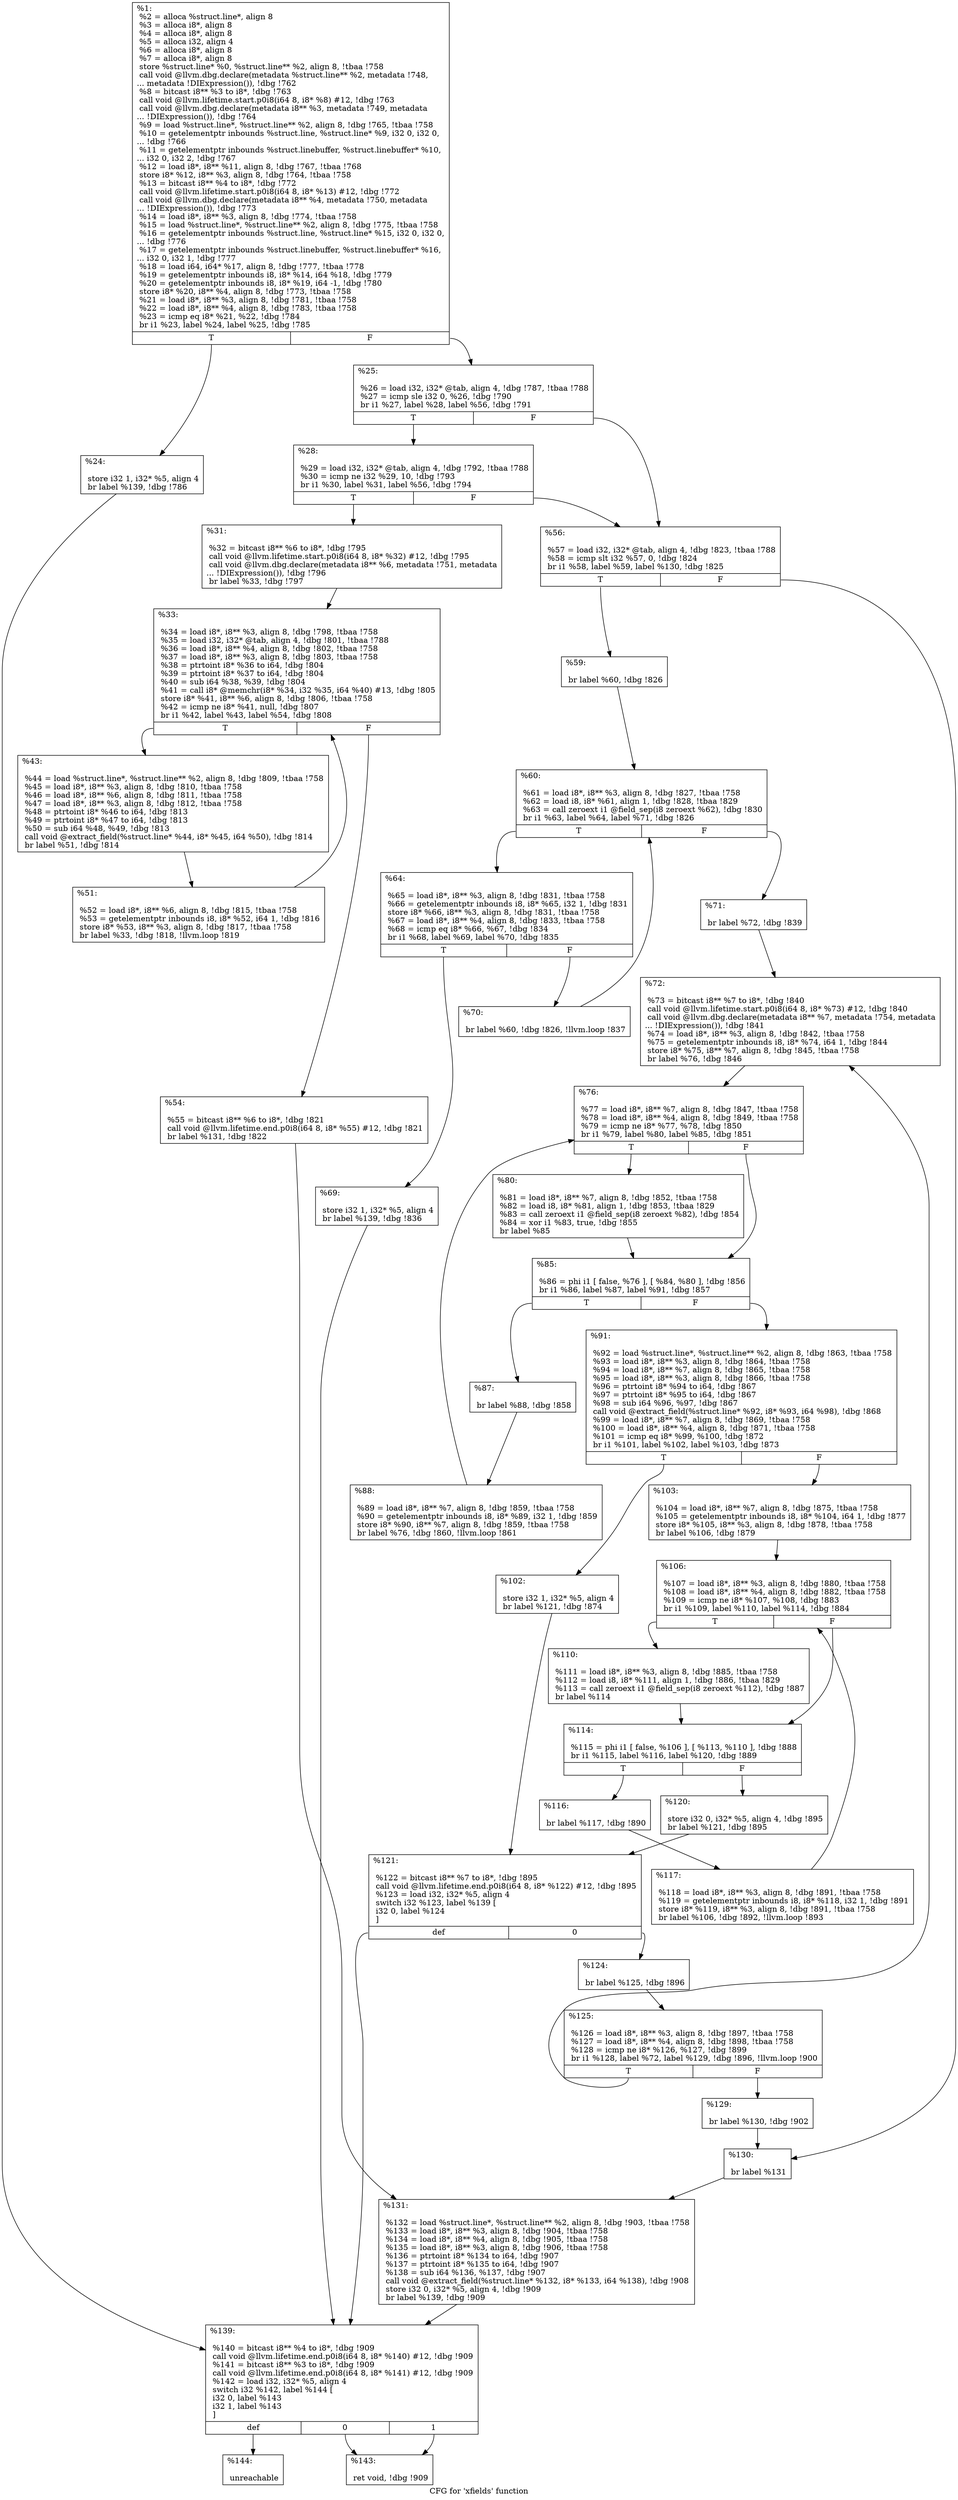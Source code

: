 digraph "CFG for 'xfields' function" {
	label="CFG for 'xfields' function";

	Node0xce4240 [shape=record,label="{%1:\l  %2 = alloca %struct.line*, align 8\l  %3 = alloca i8*, align 8\l  %4 = alloca i8*, align 8\l  %5 = alloca i32, align 4\l  %6 = alloca i8*, align 8\l  %7 = alloca i8*, align 8\l  store %struct.line* %0, %struct.line** %2, align 8, !tbaa !758\l  call void @llvm.dbg.declare(metadata %struct.line** %2, metadata !748,\l... metadata !DIExpression()), !dbg !762\l  %8 = bitcast i8** %3 to i8*, !dbg !763\l  call void @llvm.lifetime.start.p0i8(i64 8, i8* %8) #12, !dbg !763\l  call void @llvm.dbg.declare(metadata i8** %3, metadata !749, metadata\l... !DIExpression()), !dbg !764\l  %9 = load %struct.line*, %struct.line** %2, align 8, !dbg !765, !tbaa !758\l  %10 = getelementptr inbounds %struct.line, %struct.line* %9, i32 0, i32 0,\l... !dbg !766\l  %11 = getelementptr inbounds %struct.linebuffer, %struct.linebuffer* %10,\l... i32 0, i32 2, !dbg !767\l  %12 = load i8*, i8** %11, align 8, !dbg !767, !tbaa !768\l  store i8* %12, i8** %3, align 8, !dbg !764, !tbaa !758\l  %13 = bitcast i8** %4 to i8*, !dbg !772\l  call void @llvm.lifetime.start.p0i8(i64 8, i8* %13) #12, !dbg !772\l  call void @llvm.dbg.declare(metadata i8** %4, metadata !750, metadata\l... !DIExpression()), !dbg !773\l  %14 = load i8*, i8** %3, align 8, !dbg !774, !tbaa !758\l  %15 = load %struct.line*, %struct.line** %2, align 8, !dbg !775, !tbaa !758\l  %16 = getelementptr inbounds %struct.line, %struct.line* %15, i32 0, i32 0,\l... !dbg !776\l  %17 = getelementptr inbounds %struct.linebuffer, %struct.linebuffer* %16,\l... i32 0, i32 1, !dbg !777\l  %18 = load i64, i64* %17, align 8, !dbg !777, !tbaa !778\l  %19 = getelementptr inbounds i8, i8* %14, i64 %18, !dbg !779\l  %20 = getelementptr inbounds i8, i8* %19, i64 -1, !dbg !780\l  store i8* %20, i8** %4, align 8, !dbg !773, !tbaa !758\l  %21 = load i8*, i8** %3, align 8, !dbg !781, !tbaa !758\l  %22 = load i8*, i8** %4, align 8, !dbg !783, !tbaa !758\l  %23 = icmp eq i8* %21, %22, !dbg !784\l  br i1 %23, label %24, label %25, !dbg !785\l|{<s0>T|<s1>F}}"];
	Node0xce4240:s0 -> Node0xce51d0;
	Node0xce4240:s1 -> Node0xce5220;
	Node0xce51d0 [shape=record,label="{%24:\l\l  store i32 1, i32* %5, align 4\l  br label %139, !dbg !786\l}"];
	Node0xce51d0 -> Node0xce5d10;
	Node0xce5220 [shape=record,label="{%25:\l\l  %26 = load i32, i32* @tab, align 4, !dbg !787, !tbaa !788\l  %27 = icmp sle i32 0, %26, !dbg !790\l  br i1 %27, label %28, label %56, !dbg !791\l|{<s0>T|<s1>F}}"];
	Node0xce5220:s0 -> Node0xce5270;
	Node0xce5220:s1 -> Node0xce5450;
	Node0xce5270 [shape=record,label="{%28:\l\l  %29 = load i32, i32* @tab, align 4, !dbg !792, !tbaa !788\l  %30 = icmp ne i32 %29, 10, !dbg !793\l  br i1 %30, label %31, label %56, !dbg !794\l|{<s0>T|<s1>F}}"];
	Node0xce5270:s0 -> Node0xce52c0;
	Node0xce5270:s1 -> Node0xce5450;
	Node0xce52c0 [shape=record,label="{%31:\l\l  %32 = bitcast i8** %6 to i8*, !dbg !795\l  call void @llvm.lifetime.start.p0i8(i64 8, i8* %32) #12, !dbg !795\l  call void @llvm.dbg.declare(metadata i8** %6, metadata !751, metadata\l... !DIExpression()), !dbg !796\l  br label %33, !dbg !797\l}"];
	Node0xce52c0 -> Node0xce5310;
	Node0xce5310 [shape=record,label="{%33:\l\l  %34 = load i8*, i8** %3, align 8, !dbg !798, !tbaa !758\l  %35 = load i32, i32* @tab, align 4, !dbg !801, !tbaa !788\l  %36 = load i8*, i8** %4, align 8, !dbg !802, !tbaa !758\l  %37 = load i8*, i8** %3, align 8, !dbg !803, !tbaa !758\l  %38 = ptrtoint i8* %36 to i64, !dbg !804\l  %39 = ptrtoint i8* %37 to i64, !dbg !804\l  %40 = sub i64 %38, %39, !dbg !804\l  %41 = call i8* @memchr(i8* %34, i32 %35, i64 %40) #13, !dbg !805\l  store i8* %41, i8** %6, align 8, !dbg !806, !tbaa !758\l  %42 = icmp ne i8* %41, null, !dbg !807\l  br i1 %42, label %43, label %54, !dbg !808\l|{<s0>T|<s1>F}}"];
	Node0xce5310:s0 -> Node0xce5360;
	Node0xce5310:s1 -> Node0xce5400;
	Node0xce5360 [shape=record,label="{%43:\l\l  %44 = load %struct.line*, %struct.line** %2, align 8, !dbg !809, !tbaa !758\l  %45 = load i8*, i8** %3, align 8, !dbg !810, !tbaa !758\l  %46 = load i8*, i8** %6, align 8, !dbg !811, !tbaa !758\l  %47 = load i8*, i8** %3, align 8, !dbg !812, !tbaa !758\l  %48 = ptrtoint i8* %46 to i64, !dbg !813\l  %49 = ptrtoint i8* %47 to i64, !dbg !813\l  %50 = sub i64 %48, %49, !dbg !813\l  call void @extract_field(%struct.line* %44, i8* %45, i64 %50), !dbg !814\l  br label %51, !dbg !814\l}"];
	Node0xce5360 -> Node0xce53b0;
	Node0xce53b0 [shape=record,label="{%51:\l\l  %52 = load i8*, i8** %6, align 8, !dbg !815, !tbaa !758\l  %53 = getelementptr inbounds i8, i8* %52, i64 1, !dbg !816\l  store i8* %53, i8** %3, align 8, !dbg !817, !tbaa !758\l  br label %33, !dbg !818, !llvm.loop !819\l}"];
	Node0xce53b0 -> Node0xce5310;
	Node0xce5400 [shape=record,label="{%54:\l\l  %55 = bitcast i8** %6 to i8*, !dbg !821\l  call void @llvm.lifetime.end.p0i8(i64 8, i8* %55) #12, !dbg !821\l  br label %131, !dbg !822\l}"];
	Node0xce5400 -> Node0xce5cc0;
	Node0xce5450 [shape=record,label="{%56:\l\l  %57 = load i32, i32* @tab, align 4, !dbg !823, !tbaa !788\l  %58 = icmp slt i32 %57, 0, !dbg !824\l  br i1 %58, label %59, label %130, !dbg !825\l|{<s0>T|<s1>F}}"];
	Node0xce5450:s0 -> Node0xce54a0;
	Node0xce5450:s1 -> Node0xce5c70;
	Node0xce54a0 [shape=record,label="{%59:\l\l  br label %60, !dbg !826\l}"];
	Node0xce54a0 -> Node0xce54f0;
	Node0xce54f0 [shape=record,label="{%60:\l\l  %61 = load i8*, i8** %3, align 8, !dbg !827, !tbaa !758\l  %62 = load i8, i8* %61, align 1, !dbg !828, !tbaa !829\l  %63 = call zeroext i1 @field_sep(i8 zeroext %62), !dbg !830\l  br i1 %63, label %64, label %71, !dbg !826\l|{<s0>T|<s1>F}}"];
	Node0xce54f0:s0 -> Node0xce5540;
	Node0xce54f0:s1 -> Node0xce5630;
	Node0xce5540 [shape=record,label="{%64:\l\l  %65 = load i8*, i8** %3, align 8, !dbg !831, !tbaa !758\l  %66 = getelementptr inbounds i8, i8* %65, i32 1, !dbg !831\l  store i8* %66, i8** %3, align 8, !dbg !831, !tbaa !758\l  %67 = load i8*, i8** %4, align 8, !dbg !833, !tbaa !758\l  %68 = icmp eq i8* %66, %67, !dbg !834\l  br i1 %68, label %69, label %70, !dbg !835\l|{<s0>T|<s1>F}}"];
	Node0xce5540:s0 -> Node0xce5590;
	Node0xce5540:s1 -> Node0xce55e0;
	Node0xce5590 [shape=record,label="{%69:\l\l  store i32 1, i32* %5, align 4\l  br label %139, !dbg !836\l}"];
	Node0xce5590 -> Node0xce5d10;
	Node0xce55e0 [shape=record,label="{%70:\l\l  br label %60, !dbg !826, !llvm.loop !837\l}"];
	Node0xce55e0 -> Node0xce54f0;
	Node0xce5630 [shape=record,label="{%71:\l\l  br label %72, !dbg !839\l}"];
	Node0xce5630 -> Node0xce5680;
	Node0xce5680 [shape=record,label="{%72:\l\l  %73 = bitcast i8** %7 to i8*, !dbg !840\l  call void @llvm.lifetime.start.p0i8(i64 8, i8* %73) #12, !dbg !840\l  call void @llvm.dbg.declare(metadata i8** %7, metadata !754, metadata\l... !DIExpression()), !dbg !841\l  %74 = load i8*, i8** %3, align 8, !dbg !842, !tbaa !758\l  %75 = getelementptr inbounds i8, i8* %74, i64 1, !dbg !844\l  store i8* %75, i8** %7, align 8, !dbg !845, !tbaa !758\l  br label %76, !dbg !846\l}"];
	Node0xce5680 -> Node0xce56d0;
	Node0xce56d0 [shape=record,label="{%76:\l\l  %77 = load i8*, i8** %7, align 8, !dbg !847, !tbaa !758\l  %78 = load i8*, i8** %4, align 8, !dbg !849, !tbaa !758\l  %79 = icmp ne i8* %77, %78, !dbg !850\l  br i1 %79, label %80, label %85, !dbg !851\l|{<s0>T|<s1>F}}"];
	Node0xce56d0:s0 -> Node0xce5720;
	Node0xce56d0:s1 -> Node0xce5770;
	Node0xce5720 [shape=record,label="{%80:\l\l  %81 = load i8*, i8** %7, align 8, !dbg !852, !tbaa !758\l  %82 = load i8, i8* %81, align 1, !dbg !853, !tbaa !829\l  %83 = call zeroext i1 @field_sep(i8 zeroext %82), !dbg !854\l  %84 = xor i1 %83, true, !dbg !855\l  br label %85\l}"];
	Node0xce5720 -> Node0xce5770;
	Node0xce5770 [shape=record,label="{%85:\l\l  %86 = phi i1 [ false, %76 ], [ %84, %80 ], !dbg !856\l  br i1 %86, label %87, label %91, !dbg !857\l|{<s0>T|<s1>F}}"];
	Node0xce5770:s0 -> Node0xce57c0;
	Node0xce5770:s1 -> Node0xce5860;
	Node0xce57c0 [shape=record,label="{%87:\l\l  br label %88, !dbg !858\l}"];
	Node0xce57c0 -> Node0xce5810;
	Node0xce5810 [shape=record,label="{%88:\l\l  %89 = load i8*, i8** %7, align 8, !dbg !859, !tbaa !758\l  %90 = getelementptr inbounds i8, i8* %89, i32 1, !dbg !859\l  store i8* %90, i8** %7, align 8, !dbg !859, !tbaa !758\l  br label %76, !dbg !860, !llvm.loop !861\l}"];
	Node0xce5810 -> Node0xce56d0;
	Node0xce5860 [shape=record,label="{%91:\l\l  %92 = load %struct.line*, %struct.line** %2, align 8, !dbg !863, !tbaa !758\l  %93 = load i8*, i8** %3, align 8, !dbg !864, !tbaa !758\l  %94 = load i8*, i8** %7, align 8, !dbg !865, !tbaa !758\l  %95 = load i8*, i8** %3, align 8, !dbg !866, !tbaa !758\l  %96 = ptrtoint i8* %94 to i64, !dbg !867\l  %97 = ptrtoint i8* %95 to i64, !dbg !867\l  %98 = sub i64 %96, %97, !dbg !867\l  call void @extract_field(%struct.line* %92, i8* %93, i64 %98), !dbg !868\l  %99 = load i8*, i8** %7, align 8, !dbg !869, !tbaa !758\l  %100 = load i8*, i8** %4, align 8, !dbg !871, !tbaa !758\l  %101 = icmp eq i8* %99, %100, !dbg !872\l  br i1 %101, label %102, label %103, !dbg !873\l|{<s0>T|<s1>F}}"];
	Node0xce5860:s0 -> Node0xce58b0;
	Node0xce5860:s1 -> Node0xce5900;
	Node0xce58b0 [shape=record,label="{%102:\l\l  store i32 1, i32* %5, align 4\l  br label %121, !dbg !874\l}"];
	Node0xce58b0 -> Node0xce5b30;
	Node0xce5900 [shape=record,label="{%103:\l\l  %104 = load i8*, i8** %7, align 8, !dbg !875, !tbaa !758\l  %105 = getelementptr inbounds i8, i8* %104, i64 1, !dbg !877\l  store i8* %105, i8** %3, align 8, !dbg !878, !tbaa !758\l  br label %106, !dbg !879\l}"];
	Node0xce5900 -> Node0xce5950;
	Node0xce5950 [shape=record,label="{%106:\l\l  %107 = load i8*, i8** %3, align 8, !dbg !880, !tbaa !758\l  %108 = load i8*, i8** %4, align 8, !dbg !882, !tbaa !758\l  %109 = icmp ne i8* %107, %108, !dbg !883\l  br i1 %109, label %110, label %114, !dbg !884\l|{<s0>T|<s1>F}}"];
	Node0xce5950:s0 -> Node0xce59a0;
	Node0xce5950:s1 -> Node0xce59f0;
	Node0xce59a0 [shape=record,label="{%110:\l\l  %111 = load i8*, i8** %3, align 8, !dbg !885, !tbaa !758\l  %112 = load i8, i8* %111, align 1, !dbg !886, !tbaa !829\l  %113 = call zeroext i1 @field_sep(i8 zeroext %112), !dbg !887\l  br label %114\l}"];
	Node0xce59a0 -> Node0xce59f0;
	Node0xce59f0 [shape=record,label="{%114:\l\l  %115 = phi i1 [ false, %106 ], [ %113, %110 ], !dbg !888\l  br i1 %115, label %116, label %120, !dbg !889\l|{<s0>T|<s1>F}}"];
	Node0xce59f0:s0 -> Node0xce5a40;
	Node0xce59f0:s1 -> Node0xce5ae0;
	Node0xce5a40 [shape=record,label="{%116:\l\l  br label %117, !dbg !890\l}"];
	Node0xce5a40 -> Node0xce5a90;
	Node0xce5a90 [shape=record,label="{%117:\l\l  %118 = load i8*, i8** %3, align 8, !dbg !891, !tbaa !758\l  %119 = getelementptr inbounds i8, i8* %118, i32 1, !dbg !891\l  store i8* %119, i8** %3, align 8, !dbg !891, !tbaa !758\l  br label %106, !dbg !892, !llvm.loop !893\l}"];
	Node0xce5a90 -> Node0xce5950;
	Node0xce5ae0 [shape=record,label="{%120:\l\l  store i32 0, i32* %5, align 4, !dbg !895\l  br label %121, !dbg !895\l}"];
	Node0xce5ae0 -> Node0xce5b30;
	Node0xce5b30 [shape=record,label="{%121:\l\l  %122 = bitcast i8** %7 to i8*, !dbg !895\l  call void @llvm.lifetime.end.p0i8(i64 8, i8* %122) #12, !dbg !895\l  %123 = load i32, i32* %5, align 4\l  switch i32 %123, label %139 [\l    i32 0, label %124\l  ]\l|{<s0>def|<s1>0}}"];
	Node0xce5b30:s0 -> Node0xce5d10;
	Node0xce5b30:s1 -> Node0xce5b80;
	Node0xce5b80 [shape=record,label="{%124:\l\l  br label %125, !dbg !896\l}"];
	Node0xce5b80 -> Node0xce5bd0;
	Node0xce5bd0 [shape=record,label="{%125:\l\l  %126 = load i8*, i8** %3, align 8, !dbg !897, !tbaa !758\l  %127 = load i8*, i8** %4, align 8, !dbg !898, !tbaa !758\l  %128 = icmp ne i8* %126, %127, !dbg !899\l  br i1 %128, label %72, label %129, !dbg !896, !llvm.loop !900\l|{<s0>T|<s1>F}}"];
	Node0xce5bd0:s0 -> Node0xce5680;
	Node0xce5bd0:s1 -> Node0xce5c20;
	Node0xce5c20 [shape=record,label="{%129:\l\l  br label %130, !dbg !902\l}"];
	Node0xce5c20 -> Node0xce5c70;
	Node0xce5c70 [shape=record,label="{%130:\l\l  br label %131\l}"];
	Node0xce5c70 -> Node0xce5cc0;
	Node0xce5cc0 [shape=record,label="{%131:\l\l  %132 = load %struct.line*, %struct.line** %2, align 8, !dbg !903, !tbaa !758\l  %133 = load i8*, i8** %3, align 8, !dbg !904, !tbaa !758\l  %134 = load i8*, i8** %4, align 8, !dbg !905, !tbaa !758\l  %135 = load i8*, i8** %3, align 8, !dbg !906, !tbaa !758\l  %136 = ptrtoint i8* %134 to i64, !dbg !907\l  %137 = ptrtoint i8* %135 to i64, !dbg !907\l  %138 = sub i64 %136, %137, !dbg !907\l  call void @extract_field(%struct.line* %132, i8* %133, i64 %138), !dbg !908\l  store i32 0, i32* %5, align 4, !dbg !909\l  br label %139, !dbg !909\l}"];
	Node0xce5cc0 -> Node0xce5d10;
	Node0xce5d10 [shape=record,label="{%139:\l\l  %140 = bitcast i8** %4 to i8*, !dbg !909\l  call void @llvm.lifetime.end.p0i8(i64 8, i8* %140) #12, !dbg !909\l  %141 = bitcast i8** %3 to i8*, !dbg !909\l  call void @llvm.lifetime.end.p0i8(i64 8, i8* %141) #12, !dbg !909\l  %142 = load i32, i32* %5, align 4\l  switch i32 %142, label %144 [\l    i32 0, label %143\l    i32 1, label %143\l  ]\l|{<s0>def|<s1>0|<s2>1}}"];
	Node0xce5d10:s0 -> Node0xce5db0;
	Node0xce5d10:s1 -> Node0xce5d60;
	Node0xce5d10:s2 -> Node0xce5d60;
	Node0xce5d60 [shape=record,label="{%143:\l\l  ret void, !dbg !909\l}"];
	Node0xce5db0 [shape=record,label="{%144:\l\l  unreachable\l}"];
}

